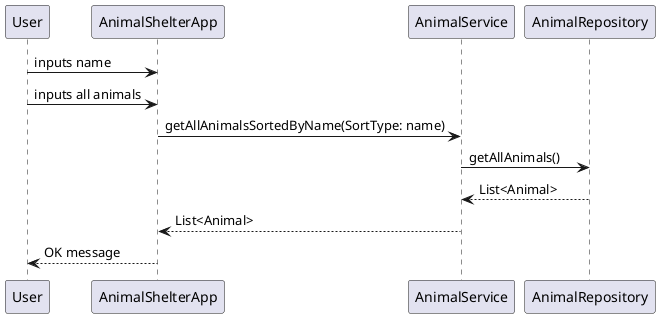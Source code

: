 @startuml

User -> AnimalShelterApp : inputs name
User -> AnimalShelterApp : inputs all animals

AnimalShelterApp -> AnimalService : getAllAnimalsSortedByName(SortType: name)
AnimalService -> AnimalRepository : getAllAnimals()
AnimalService <-- AnimalRepository : List<Animal>

AnimalShelterApp <-- AnimalService : List<Animal>
User <-- AnimalShelterApp : OK message

@enduml

@startuml

start

: user provides getAllAnimals method;
:print list of getAnimals;
end;
@enduml

@startuml
user--> AnimalShelterApp : input to get list of animals
AnimalShelterApp --> AnimalService : getListOfAnimals()
AnimalService --> AnimalRepository : getAnimals()
AnimalService <-- AnimalRepository : list<Animal>
AnimalShelterApp <-- AnimalService : list<Animal>
user <-- AnimalShelterApp : list<Animal>

@enduml